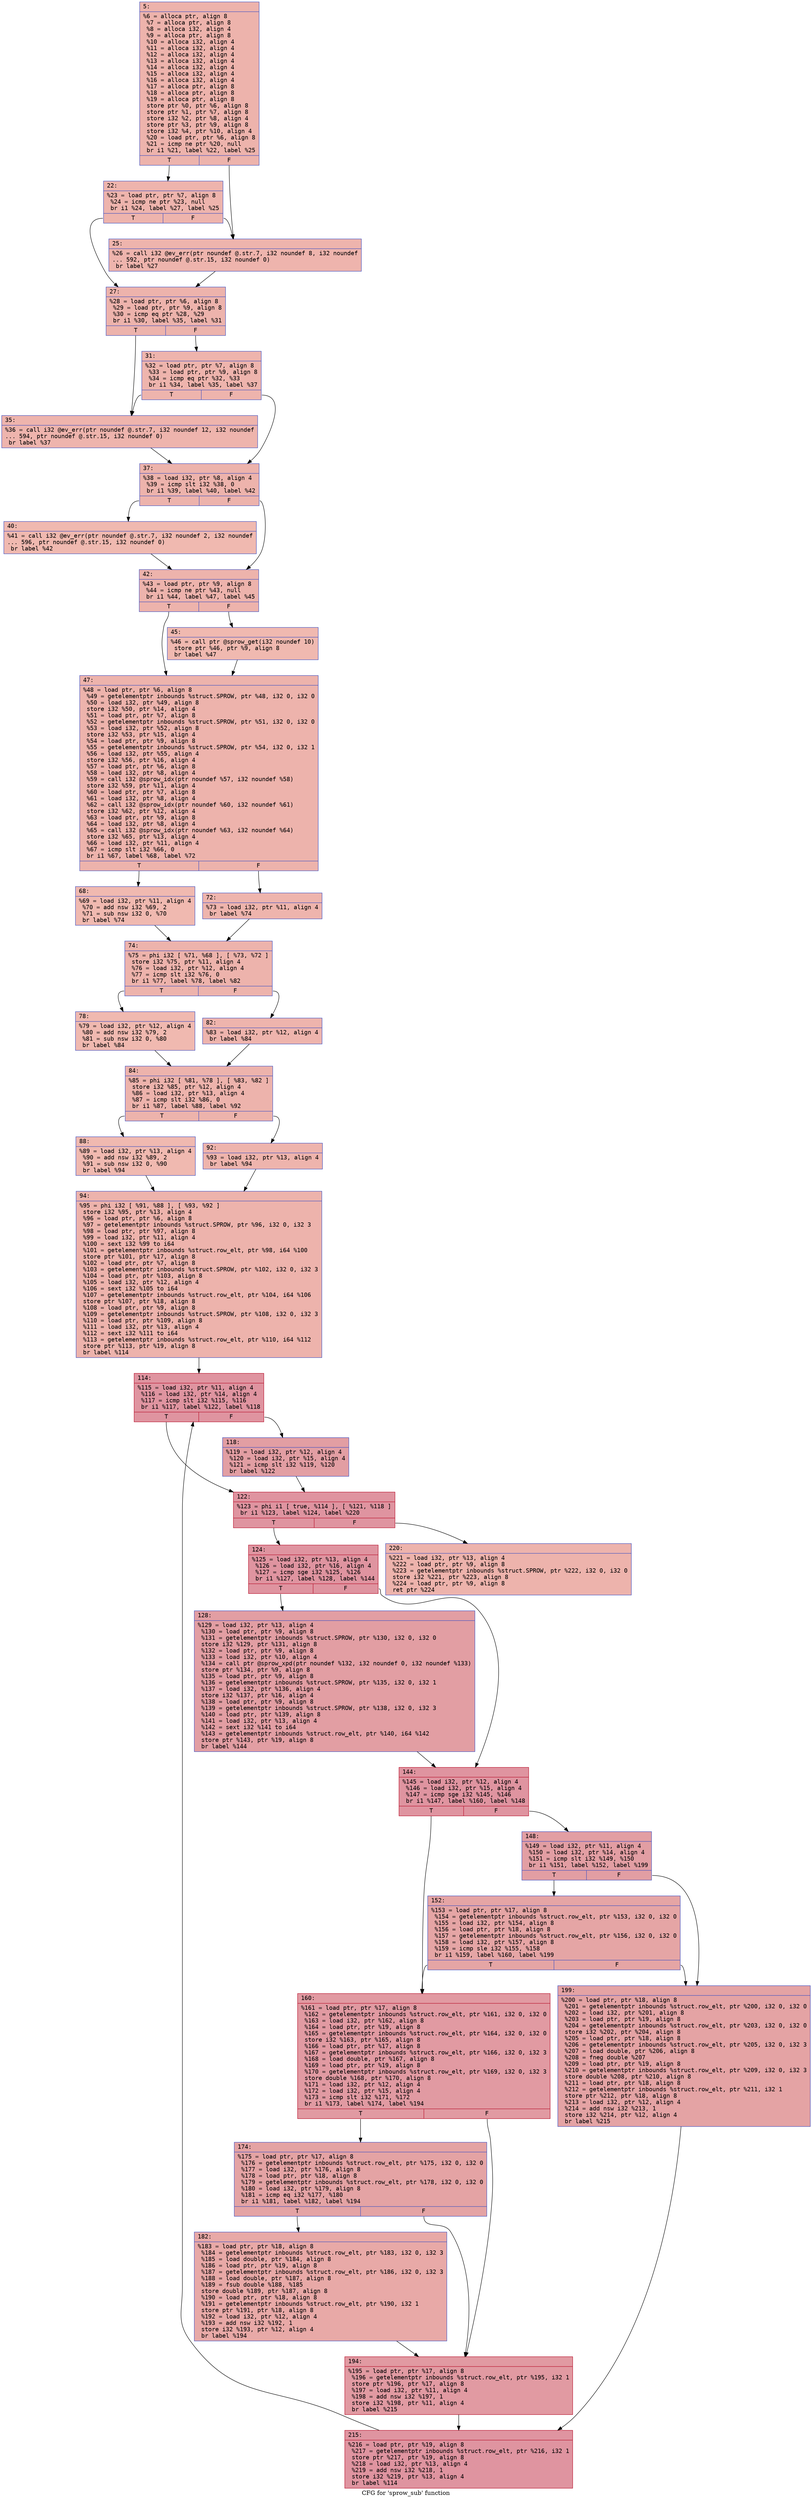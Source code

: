 digraph "CFG for 'sprow_sub' function" {
	label="CFG for 'sprow_sub' function";

	Node0x60000254ebc0 [shape=record,color="#3d50c3ff", style=filled, fillcolor="#d6524470" fontname="Courier",label="{5:\l|  %6 = alloca ptr, align 8\l  %7 = alloca ptr, align 8\l  %8 = alloca i32, align 4\l  %9 = alloca ptr, align 8\l  %10 = alloca i32, align 4\l  %11 = alloca i32, align 4\l  %12 = alloca i32, align 4\l  %13 = alloca i32, align 4\l  %14 = alloca i32, align 4\l  %15 = alloca i32, align 4\l  %16 = alloca i32, align 4\l  %17 = alloca ptr, align 8\l  %18 = alloca ptr, align 8\l  %19 = alloca ptr, align 8\l  store ptr %0, ptr %6, align 8\l  store ptr %1, ptr %7, align 8\l  store i32 %2, ptr %8, align 4\l  store ptr %3, ptr %9, align 8\l  store i32 %4, ptr %10, align 4\l  %20 = load ptr, ptr %6, align 8\l  %21 = icmp ne ptr %20, null\l  br i1 %21, label %22, label %25\l|{<s0>T|<s1>F}}"];
	Node0x60000254ebc0:s0 -> Node0x60000254ed00[tooltip="5 -> 22\nProbability 62.50%" ];
	Node0x60000254ebc0:s1 -> Node0x60000254ed50[tooltip="5 -> 25\nProbability 37.50%" ];
	Node0x60000254ed00 [shape=record,color="#3d50c3ff", style=filled, fillcolor="#d8564670" fontname="Courier",label="{22:\l|  %23 = load ptr, ptr %7, align 8\l  %24 = icmp ne ptr %23, null\l  br i1 %24, label %27, label %25\l|{<s0>T|<s1>F}}"];
	Node0x60000254ed00:s0 -> Node0x60000254eda0[tooltip="22 -> 27\nProbability 62.50%" ];
	Node0x60000254ed00:s1 -> Node0x60000254ed50[tooltip="22 -> 25\nProbability 37.50%" ];
	Node0x60000254ed50 [shape=record,color="#3d50c3ff", style=filled, fillcolor="#d8564670" fontname="Courier",label="{25:\l|  %26 = call i32 @ev_err(ptr noundef @.str.7, i32 noundef 8, i32 noundef\l... 592, ptr noundef @.str.15, i32 noundef 0)\l  br label %27\l}"];
	Node0x60000254ed50 -> Node0x60000254eda0[tooltip="25 -> 27\nProbability 100.00%" ];
	Node0x60000254eda0 [shape=record,color="#3d50c3ff", style=filled, fillcolor="#d6524470" fontname="Courier",label="{27:\l|  %28 = load ptr, ptr %6, align 8\l  %29 = load ptr, ptr %9, align 8\l  %30 = icmp eq ptr %28, %29\l  br i1 %30, label %35, label %31\l|{<s0>T|<s1>F}}"];
	Node0x60000254eda0:s0 -> Node0x60000254ee40[tooltip="27 -> 35\nProbability 37.50%" ];
	Node0x60000254eda0:s1 -> Node0x60000254edf0[tooltip="27 -> 31\nProbability 62.50%" ];
	Node0x60000254edf0 [shape=record,color="#3d50c3ff", style=filled, fillcolor="#d8564670" fontname="Courier",label="{31:\l|  %32 = load ptr, ptr %7, align 8\l  %33 = load ptr, ptr %9, align 8\l  %34 = icmp eq ptr %32, %33\l  br i1 %34, label %35, label %37\l|{<s0>T|<s1>F}}"];
	Node0x60000254edf0:s0 -> Node0x60000254ee40[tooltip="31 -> 35\nProbability 37.50%" ];
	Node0x60000254edf0:s1 -> Node0x60000254ee90[tooltip="31 -> 37\nProbability 62.50%" ];
	Node0x60000254ee40 [shape=record,color="#3d50c3ff", style=filled, fillcolor="#d8564670" fontname="Courier",label="{35:\l|  %36 = call i32 @ev_err(ptr noundef @.str.7, i32 noundef 12, i32 noundef\l... 594, ptr noundef @.str.15, i32 noundef 0)\l  br label %37\l}"];
	Node0x60000254ee40 -> Node0x60000254ee90[tooltip="35 -> 37\nProbability 100.00%" ];
	Node0x60000254ee90 [shape=record,color="#3d50c3ff", style=filled, fillcolor="#d6524470" fontname="Courier",label="{37:\l|  %38 = load i32, ptr %8, align 4\l  %39 = icmp slt i32 %38, 0\l  br i1 %39, label %40, label %42\l|{<s0>T|<s1>F}}"];
	Node0x60000254ee90:s0 -> Node0x60000254eee0[tooltip="37 -> 40\nProbability 37.50%" ];
	Node0x60000254ee90:s1 -> Node0x60000254ef30[tooltip="37 -> 42\nProbability 62.50%" ];
	Node0x60000254eee0 [shape=record,color="#3d50c3ff", style=filled, fillcolor="#de614d70" fontname="Courier",label="{40:\l|  %41 = call i32 @ev_err(ptr noundef @.str.7, i32 noundef 2, i32 noundef\l... 596, ptr noundef @.str.15, i32 noundef 0)\l  br label %42\l}"];
	Node0x60000254eee0 -> Node0x60000254ef30[tooltip="40 -> 42\nProbability 100.00%" ];
	Node0x60000254ef30 [shape=record,color="#3d50c3ff", style=filled, fillcolor="#d6524470" fontname="Courier",label="{42:\l|  %43 = load ptr, ptr %9, align 8\l  %44 = icmp ne ptr %43, null\l  br i1 %44, label %47, label %45\l|{<s0>T|<s1>F}}"];
	Node0x60000254ef30:s0 -> Node0x60000254efd0[tooltip="42 -> 47\nProbability 62.50%" ];
	Node0x60000254ef30:s1 -> Node0x60000254ef80[tooltip="42 -> 45\nProbability 37.50%" ];
	Node0x60000254ef80 [shape=record,color="#3d50c3ff", style=filled, fillcolor="#de614d70" fontname="Courier",label="{45:\l|  %46 = call ptr @sprow_get(i32 noundef 10)\l  store ptr %46, ptr %9, align 8\l  br label %47\l}"];
	Node0x60000254ef80 -> Node0x60000254efd0[tooltip="45 -> 47\nProbability 100.00%" ];
	Node0x60000254efd0 [shape=record,color="#3d50c3ff", style=filled, fillcolor="#d6524470" fontname="Courier",label="{47:\l|  %48 = load ptr, ptr %6, align 8\l  %49 = getelementptr inbounds %struct.SPROW, ptr %48, i32 0, i32 0\l  %50 = load i32, ptr %49, align 8\l  store i32 %50, ptr %14, align 4\l  %51 = load ptr, ptr %7, align 8\l  %52 = getelementptr inbounds %struct.SPROW, ptr %51, i32 0, i32 0\l  %53 = load i32, ptr %52, align 8\l  store i32 %53, ptr %15, align 4\l  %54 = load ptr, ptr %9, align 8\l  %55 = getelementptr inbounds %struct.SPROW, ptr %54, i32 0, i32 1\l  %56 = load i32, ptr %55, align 4\l  store i32 %56, ptr %16, align 4\l  %57 = load ptr, ptr %6, align 8\l  %58 = load i32, ptr %8, align 4\l  %59 = call i32 @sprow_idx(ptr noundef %57, i32 noundef %58)\l  store i32 %59, ptr %11, align 4\l  %60 = load ptr, ptr %7, align 8\l  %61 = load i32, ptr %8, align 4\l  %62 = call i32 @sprow_idx(ptr noundef %60, i32 noundef %61)\l  store i32 %62, ptr %12, align 4\l  %63 = load ptr, ptr %9, align 8\l  %64 = load i32, ptr %8, align 4\l  %65 = call i32 @sprow_idx(ptr noundef %63, i32 noundef %64)\l  store i32 %65, ptr %13, align 4\l  %66 = load i32, ptr %11, align 4\l  %67 = icmp slt i32 %66, 0\l  br i1 %67, label %68, label %72\l|{<s0>T|<s1>F}}"];
	Node0x60000254efd0:s0 -> Node0x60000254f020[tooltip="47 -> 68\nProbability 37.50%" ];
	Node0x60000254efd0:s1 -> Node0x60000254f070[tooltip="47 -> 72\nProbability 62.50%" ];
	Node0x60000254f020 [shape=record,color="#3d50c3ff", style=filled, fillcolor="#de614d70" fontname="Courier",label="{68:\l|  %69 = load i32, ptr %11, align 4\l  %70 = add nsw i32 %69, 2\l  %71 = sub nsw i32 0, %70\l  br label %74\l}"];
	Node0x60000254f020 -> Node0x60000254f0c0[tooltip="68 -> 74\nProbability 100.00%" ];
	Node0x60000254f070 [shape=record,color="#3d50c3ff", style=filled, fillcolor="#d8564670" fontname="Courier",label="{72:\l|  %73 = load i32, ptr %11, align 4\l  br label %74\l}"];
	Node0x60000254f070 -> Node0x60000254f0c0[tooltip="72 -> 74\nProbability 100.00%" ];
	Node0x60000254f0c0 [shape=record,color="#3d50c3ff", style=filled, fillcolor="#d6524470" fontname="Courier",label="{74:\l|  %75 = phi i32 [ %71, %68 ], [ %73, %72 ]\l  store i32 %75, ptr %11, align 4\l  %76 = load i32, ptr %12, align 4\l  %77 = icmp slt i32 %76, 0\l  br i1 %77, label %78, label %82\l|{<s0>T|<s1>F}}"];
	Node0x60000254f0c0:s0 -> Node0x60000254f110[tooltip="74 -> 78\nProbability 37.50%" ];
	Node0x60000254f0c0:s1 -> Node0x60000254f160[tooltip="74 -> 82\nProbability 62.50%" ];
	Node0x60000254f110 [shape=record,color="#3d50c3ff", style=filled, fillcolor="#de614d70" fontname="Courier",label="{78:\l|  %79 = load i32, ptr %12, align 4\l  %80 = add nsw i32 %79, 2\l  %81 = sub nsw i32 0, %80\l  br label %84\l}"];
	Node0x60000254f110 -> Node0x60000254f1b0[tooltip="78 -> 84\nProbability 100.00%" ];
	Node0x60000254f160 [shape=record,color="#3d50c3ff", style=filled, fillcolor="#d8564670" fontname="Courier",label="{82:\l|  %83 = load i32, ptr %12, align 4\l  br label %84\l}"];
	Node0x60000254f160 -> Node0x60000254f1b0[tooltip="82 -> 84\nProbability 100.00%" ];
	Node0x60000254f1b0 [shape=record,color="#3d50c3ff", style=filled, fillcolor="#d6524470" fontname="Courier",label="{84:\l|  %85 = phi i32 [ %81, %78 ], [ %83, %82 ]\l  store i32 %85, ptr %12, align 4\l  %86 = load i32, ptr %13, align 4\l  %87 = icmp slt i32 %86, 0\l  br i1 %87, label %88, label %92\l|{<s0>T|<s1>F}}"];
	Node0x60000254f1b0:s0 -> Node0x60000254f200[tooltip="84 -> 88\nProbability 37.50%" ];
	Node0x60000254f1b0:s1 -> Node0x60000254f250[tooltip="84 -> 92\nProbability 62.50%" ];
	Node0x60000254f200 [shape=record,color="#3d50c3ff", style=filled, fillcolor="#de614d70" fontname="Courier",label="{88:\l|  %89 = load i32, ptr %13, align 4\l  %90 = add nsw i32 %89, 2\l  %91 = sub nsw i32 0, %90\l  br label %94\l}"];
	Node0x60000254f200 -> Node0x60000254f2a0[tooltip="88 -> 94\nProbability 100.00%" ];
	Node0x60000254f250 [shape=record,color="#3d50c3ff", style=filled, fillcolor="#d8564670" fontname="Courier",label="{92:\l|  %93 = load i32, ptr %13, align 4\l  br label %94\l}"];
	Node0x60000254f250 -> Node0x60000254f2a0[tooltip="92 -> 94\nProbability 100.00%" ];
	Node0x60000254f2a0 [shape=record,color="#3d50c3ff", style=filled, fillcolor="#d6524470" fontname="Courier",label="{94:\l|  %95 = phi i32 [ %91, %88 ], [ %93, %92 ]\l  store i32 %95, ptr %13, align 4\l  %96 = load ptr, ptr %6, align 8\l  %97 = getelementptr inbounds %struct.SPROW, ptr %96, i32 0, i32 3\l  %98 = load ptr, ptr %97, align 8\l  %99 = load i32, ptr %11, align 4\l  %100 = sext i32 %99 to i64\l  %101 = getelementptr inbounds %struct.row_elt, ptr %98, i64 %100\l  store ptr %101, ptr %17, align 8\l  %102 = load ptr, ptr %7, align 8\l  %103 = getelementptr inbounds %struct.SPROW, ptr %102, i32 0, i32 3\l  %104 = load ptr, ptr %103, align 8\l  %105 = load i32, ptr %12, align 4\l  %106 = sext i32 %105 to i64\l  %107 = getelementptr inbounds %struct.row_elt, ptr %104, i64 %106\l  store ptr %107, ptr %18, align 8\l  %108 = load ptr, ptr %9, align 8\l  %109 = getelementptr inbounds %struct.SPROW, ptr %108, i32 0, i32 3\l  %110 = load ptr, ptr %109, align 8\l  %111 = load i32, ptr %13, align 4\l  %112 = sext i32 %111 to i64\l  %113 = getelementptr inbounds %struct.row_elt, ptr %110, i64 %112\l  store ptr %113, ptr %19, align 8\l  br label %114\l}"];
	Node0x60000254f2a0 -> Node0x60000254f2f0[tooltip="94 -> 114\nProbability 100.00%" ];
	Node0x60000254f2f0 [shape=record,color="#b70d28ff", style=filled, fillcolor="#b70d2870" fontname="Courier",label="{114:\l|  %115 = load i32, ptr %11, align 4\l  %116 = load i32, ptr %14, align 4\l  %117 = icmp slt i32 %115, %116\l  br i1 %117, label %122, label %118\l|{<s0>T|<s1>F}}"];
	Node0x60000254f2f0:s0 -> Node0x60000254f390[tooltip="114 -> 122\nProbability 50.00%" ];
	Node0x60000254f2f0:s1 -> Node0x60000254f340[tooltip="114 -> 118\nProbability 50.00%" ];
	Node0x60000254f340 [shape=record,color="#3d50c3ff", style=filled, fillcolor="#be242e70" fontname="Courier",label="{118:\l|  %119 = load i32, ptr %12, align 4\l  %120 = load i32, ptr %15, align 4\l  %121 = icmp slt i32 %119, %120\l  br label %122\l}"];
	Node0x60000254f340 -> Node0x60000254f390[tooltip="118 -> 122\nProbability 100.00%" ];
	Node0x60000254f390 [shape=record,color="#b70d28ff", style=filled, fillcolor="#b70d2870" fontname="Courier",label="{122:\l|  %123 = phi i1 [ true, %114 ], [ %121, %118 ]\l  br i1 %123, label %124, label %220\l|{<s0>T|<s1>F}}"];
	Node0x60000254f390:s0 -> Node0x60000254f3e0[tooltip="122 -> 124\nProbability 96.88%" ];
	Node0x60000254f390:s1 -> Node0x60000254f750[tooltip="122 -> 220\nProbability 3.12%" ];
	Node0x60000254f3e0 [shape=record,color="#b70d28ff", style=filled, fillcolor="#b70d2870" fontname="Courier",label="{124:\l|  %125 = load i32, ptr %13, align 4\l  %126 = load i32, ptr %16, align 4\l  %127 = icmp sge i32 %125, %126\l  br i1 %127, label %128, label %144\l|{<s0>T|<s1>F}}"];
	Node0x60000254f3e0:s0 -> Node0x60000254f430[tooltip="124 -> 128\nProbability 50.00%" ];
	Node0x60000254f3e0:s1 -> Node0x60000254f480[tooltip="124 -> 144\nProbability 50.00%" ];
	Node0x60000254f430 [shape=record,color="#3d50c3ff", style=filled, fillcolor="#be242e70" fontname="Courier",label="{128:\l|  %129 = load i32, ptr %13, align 4\l  %130 = load ptr, ptr %9, align 8\l  %131 = getelementptr inbounds %struct.SPROW, ptr %130, i32 0, i32 0\l  store i32 %129, ptr %131, align 8\l  %132 = load ptr, ptr %9, align 8\l  %133 = load i32, ptr %10, align 4\l  %134 = call ptr @sprow_xpd(ptr noundef %132, i32 noundef 0, i32 noundef %133)\l  store ptr %134, ptr %9, align 8\l  %135 = load ptr, ptr %9, align 8\l  %136 = getelementptr inbounds %struct.SPROW, ptr %135, i32 0, i32 1\l  %137 = load i32, ptr %136, align 4\l  store i32 %137, ptr %16, align 4\l  %138 = load ptr, ptr %9, align 8\l  %139 = getelementptr inbounds %struct.SPROW, ptr %138, i32 0, i32 3\l  %140 = load ptr, ptr %139, align 8\l  %141 = load i32, ptr %13, align 4\l  %142 = sext i32 %141 to i64\l  %143 = getelementptr inbounds %struct.row_elt, ptr %140, i64 %142\l  store ptr %143, ptr %19, align 8\l  br label %144\l}"];
	Node0x60000254f430 -> Node0x60000254f480[tooltip="128 -> 144\nProbability 100.00%" ];
	Node0x60000254f480 [shape=record,color="#b70d28ff", style=filled, fillcolor="#b70d2870" fontname="Courier",label="{144:\l|  %145 = load i32, ptr %12, align 4\l  %146 = load i32, ptr %15, align 4\l  %147 = icmp sge i32 %145, %146\l  br i1 %147, label %160, label %148\l|{<s0>T|<s1>F}}"];
	Node0x60000254f480:s0 -> Node0x60000254f570[tooltip="144 -> 160\nProbability 50.00%" ];
	Node0x60000254f480:s1 -> Node0x60000254f4d0[tooltip="144 -> 148\nProbability 50.00%" ];
	Node0x60000254f4d0 [shape=record,color="#3d50c3ff", style=filled, fillcolor="#be242e70" fontname="Courier",label="{148:\l|  %149 = load i32, ptr %11, align 4\l  %150 = load i32, ptr %14, align 4\l  %151 = icmp slt i32 %149, %150\l  br i1 %151, label %152, label %199\l|{<s0>T|<s1>F}}"];
	Node0x60000254f4d0:s0 -> Node0x60000254f520[tooltip="148 -> 152\nProbability 50.00%" ];
	Node0x60000254f4d0:s1 -> Node0x60000254f6b0[tooltip="148 -> 199\nProbability 50.00%" ];
	Node0x60000254f520 [shape=record,color="#3d50c3ff", style=filled, fillcolor="#c5333470" fontname="Courier",label="{152:\l|  %153 = load ptr, ptr %17, align 8\l  %154 = getelementptr inbounds %struct.row_elt, ptr %153, i32 0, i32 0\l  %155 = load i32, ptr %154, align 8\l  %156 = load ptr, ptr %18, align 8\l  %157 = getelementptr inbounds %struct.row_elt, ptr %156, i32 0, i32 0\l  %158 = load i32, ptr %157, align 8\l  %159 = icmp sle i32 %155, %158\l  br i1 %159, label %160, label %199\l|{<s0>T|<s1>F}}"];
	Node0x60000254f520:s0 -> Node0x60000254f570[tooltip="152 -> 160\nProbability 50.00%" ];
	Node0x60000254f520:s1 -> Node0x60000254f6b0[tooltip="152 -> 199\nProbability 50.00%" ];
	Node0x60000254f570 [shape=record,color="#b70d28ff", style=filled, fillcolor="#bb1b2c70" fontname="Courier",label="{160:\l|  %161 = load ptr, ptr %17, align 8\l  %162 = getelementptr inbounds %struct.row_elt, ptr %161, i32 0, i32 0\l  %163 = load i32, ptr %162, align 8\l  %164 = load ptr, ptr %19, align 8\l  %165 = getelementptr inbounds %struct.row_elt, ptr %164, i32 0, i32 0\l  store i32 %163, ptr %165, align 8\l  %166 = load ptr, ptr %17, align 8\l  %167 = getelementptr inbounds %struct.row_elt, ptr %166, i32 0, i32 3\l  %168 = load double, ptr %167, align 8\l  %169 = load ptr, ptr %19, align 8\l  %170 = getelementptr inbounds %struct.row_elt, ptr %169, i32 0, i32 3\l  store double %168, ptr %170, align 8\l  %171 = load i32, ptr %12, align 4\l  %172 = load i32, ptr %15, align 4\l  %173 = icmp slt i32 %171, %172\l  br i1 %173, label %174, label %194\l|{<s0>T|<s1>F}}"];
	Node0x60000254f570:s0 -> Node0x60000254f5c0[tooltip="160 -> 174\nProbability 50.00%" ];
	Node0x60000254f570:s1 -> Node0x60000254f660[tooltip="160 -> 194\nProbability 50.00%" ];
	Node0x60000254f5c0 [shape=record,color="#3d50c3ff", style=filled, fillcolor="#c32e3170" fontname="Courier",label="{174:\l|  %175 = load ptr, ptr %17, align 8\l  %176 = getelementptr inbounds %struct.row_elt, ptr %175, i32 0, i32 0\l  %177 = load i32, ptr %176, align 8\l  %178 = load ptr, ptr %18, align 8\l  %179 = getelementptr inbounds %struct.row_elt, ptr %178, i32 0, i32 0\l  %180 = load i32, ptr %179, align 8\l  %181 = icmp eq i32 %177, %180\l  br i1 %181, label %182, label %194\l|{<s0>T|<s1>F}}"];
	Node0x60000254f5c0:s0 -> Node0x60000254f610[tooltip="174 -> 182\nProbability 50.00%" ];
	Node0x60000254f5c0:s1 -> Node0x60000254f660[tooltip="174 -> 194\nProbability 50.00%" ];
	Node0x60000254f610 [shape=record,color="#3d50c3ff", style=filled, fillcolor="#ca3b3770" fontname="Courier",label="{182:\l|  %183 = load ptr, ptr %18, align 8\l  %184 = getelementptr inbounds %struct.row_elt, ptr %183, i32 0, i32 3\l  %185 = load double, ptr %184, align 8\l  %186 = load ptr, ptr %19, align 8\l  %187 = getelementptr inbounds %struct.row_elt, ptr %186, i32 0, i32 3\l  %188 = load double, ptr %187, align 8\l  %189 = fsub double %188, %185\l  store double %189, ptr %187, align 8\l  %190 = load ptr, ptr %18, align 8\l  %191 = getelementptr inbounds %struct.row_elt, ptr %190, i32 1\l  store ptr %191, ptr %18, align 8\l  %192 = load i32, ptr %12, align 4\l  %193 = add nsw i32 %192, 1\l  store i32 %193, ptr %12, align 4\l  br label %194\l}"];
	Node0x60000254f610 -> Node0x60000254f660[tooltip="182 -> 194\nProbability 100.00%" ];
	Node0x60000254f660 [shape=record,color="#b70d28ff", style=filled, fillcolor="#bb1b2c70" fontname="Courier",label="{194:\l|  %195 = load ptr, ptr %17, align 8\l  %196 = getelementptr inbounds %struct.row_elt, ptr %195, i32 1\l  store ptr %196, ptr %17, align 8\l  %197 = load i32, ptr %11, align 4\l  %198 = add nsw i32 %197, 1\l  store i32 %198, ptr %11, align 4\l  br label %215\l}"];
	Node0x60000254f660 -> Node0x60000254f700[tooltip="194 -> 215\nProbability 100.00%" ];
	Node0x60000254f6b0 [shape=record,color="#3d50c3ff", style=filled, fillcolor="#c32e3170" fontname="Courier",label="{199:\l|  %200 = load ptr, ptr %18, align 8\l  %201 = getelementptr inbounds %struct.row_elt, ptr %200, i32 0, i32 0\l  %202 = load i32, ptr %201, align 8\l  %203 = load ptr, ptr %19, align 8\l  %204 = getelementptr inbounds %struct.row_elt, ptr %203, i32 0, i32 0\l  store i32 %202, ptr %204, align 8\l  %205 = load ptr, ptr %18, align 8\l  %206 = getelementptr inbounds %struct.row_elt, ptr %205, i32 0, i32 3\l  %207 = load double, ptr %206, align 8\l  %208 = fneg double %207\l  %209 = load ptr, ptr %19, align 8\l  %210 = getelementptr inbounds %struct.row_elt, ptr %209, i32 0, i32 3\l  store double %208, ptr %210, align 8\l  %211 = load ptr, ptr %18, align 8\l  %212 = getelementptr inbounds %struct.row_elt, ptr %211, i32 1\l  store ptr %212, ptr %18, align 8\l  %213 = load i32, ptr %12, align 4\l  %214 = add nsw i32 %213, 1\l  store i32 %214, ptr %12, align 4\l  br label %215\l}"];
	Node0x60000254f6b0 -> Node0x60000254f700[tooltip="199 -> 215\nProbability 100.00%" ];
	Node0x60000254f700 [shape=record,color="#b70d28ff", style=filled, fillcolor="#b70d2870" fontname="Courier",label="{215:\l|  %216 = load ptr, ptr %19, align 8\l  %217 = getelementptr inbounds %struct.row_elt, ptr %216, i32 1\l  store ptr %217, ptr %19, align 8\l  %218 = load i32, ptr %13, align 4\l  %219 = add nsw i32 %218, 1\l  store i32 %219, ptr %13, align 4\l  br label %114\l}"];
	Node0x60000254f700 -> Node0x60000254f2f0[tooltip="215 -> 114\nProbability 100.00%" ];
	Node0x60000254f750 [shape=record,color="#3d50c3ff", style=filled, fillcolor="#d6524470" fontname="Courier",label="{220:\l|  %221 = load i32, ptr %13, align 4\l  %222 = load ptr, ptr %9, align 8\l  %223 = getelementptr inbounds %struct.SPROW, ptr %222, i32 0, i32 0\l  store i32 %221, ptr %223, align 8\l  %224 = load ptr, ptr %9, align 8\l  ret ptr %224\l}"];
}
